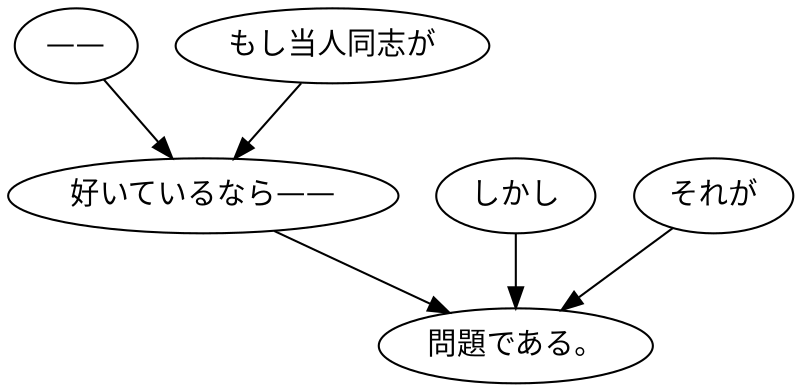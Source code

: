 digraph graph2399 {
	node0 [label="——"];
	node1 [label="もし当人同志が"];
	node2 [label="好いているなら——"];
	node3 [label="しかし"];
	node4 [label="それが"];
	node5 [label="問題である。"];
	node0 -> node2;
	node1 -> node2;
	node2 -> node5;
	node3 -> node5;
	node4 -> node5;
}
